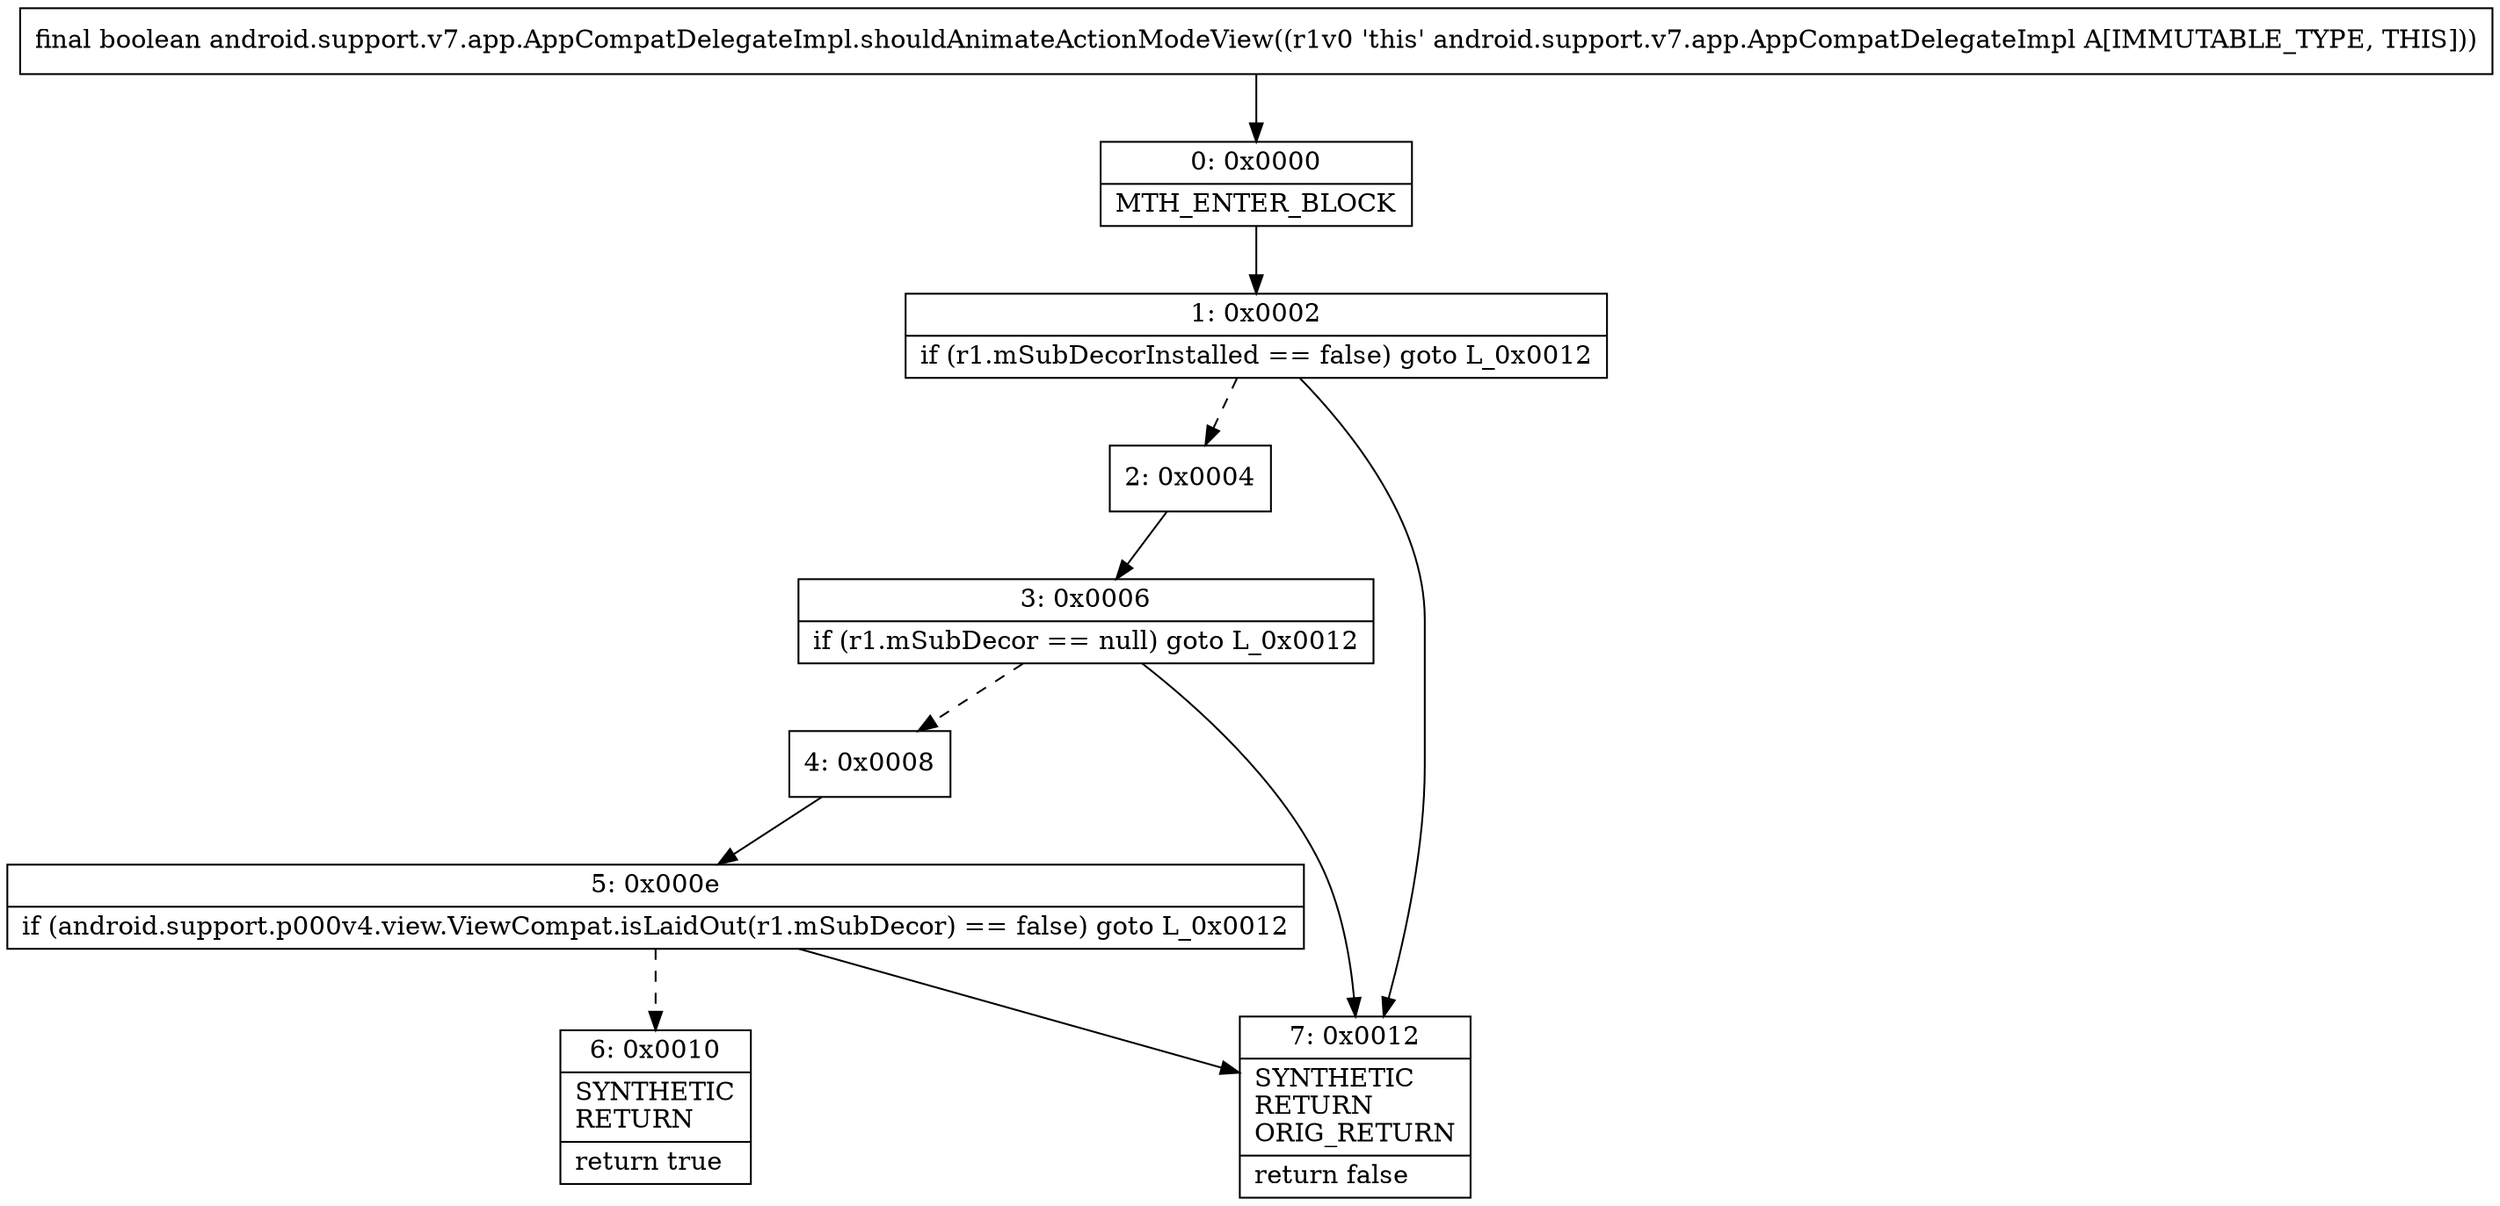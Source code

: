 digraph "CFG forandroid.support.v7.app.AppCompatDelegateImpl.shouldAnimateActionModeView()Z" {
Node_0 [shape=record,label="{0\:\ 0x0000|MTH_ENTER_BLOCK\l}"];
Node_1 [shape=record,label="{1\:\ 0x0002|if (r1.mSubDecorInstalled == false) goto L_0x0012\l}"];
Node_2 [shape=record,label="{2\:\ 0x0004}"];
Node_3 [shape=record,label="{3\:\ 0x0006|if (r1.mSubDecor == null) goto L_0x0012\l}"];
Node_4 [shape=record,label="{4\:\ 0x0008}"];
Node_5 [shape=record,label="{5\:\ 0x000e|if (android.support.p000v4.view.ViewCompat.isLaidOut(r1.mSubDecor) == false) goto L_0x0012\l}"];
Node_6 [shape=record,label="{6\:\ 0x0010|SYNTHETIC\lRETURN\l|return true\l}"];
Node_7 [shape=record,label="{7\:\ 0x0012|SYNTHETIC\lRETURN\lORIG_RETURN\l|return false\l}"];
MethodNode[shape=record,label="{final boolean android.support.v7.app.AppCompatDelegateImpl.shouldAnimateActionModeView((r1v0 'this' android.support.v7.app.AppCompatDelegateImpl A[IMMUTABLE_TYPE, THIS])) }"];
MethodNode -> Node_0;
Node_0 -> Node_1;
Node_1 -> Node_2[style=dashed];
Node_1 -> Node_7;
Node_2 -> Node_3;
Node_3 -> Node_4[style=dashed];
Node_3 -> Node_7;
Node_4 -> Node_5;
Node_5 -> Node_6[style=dashed];
Node_5 -> Node_7;
}

